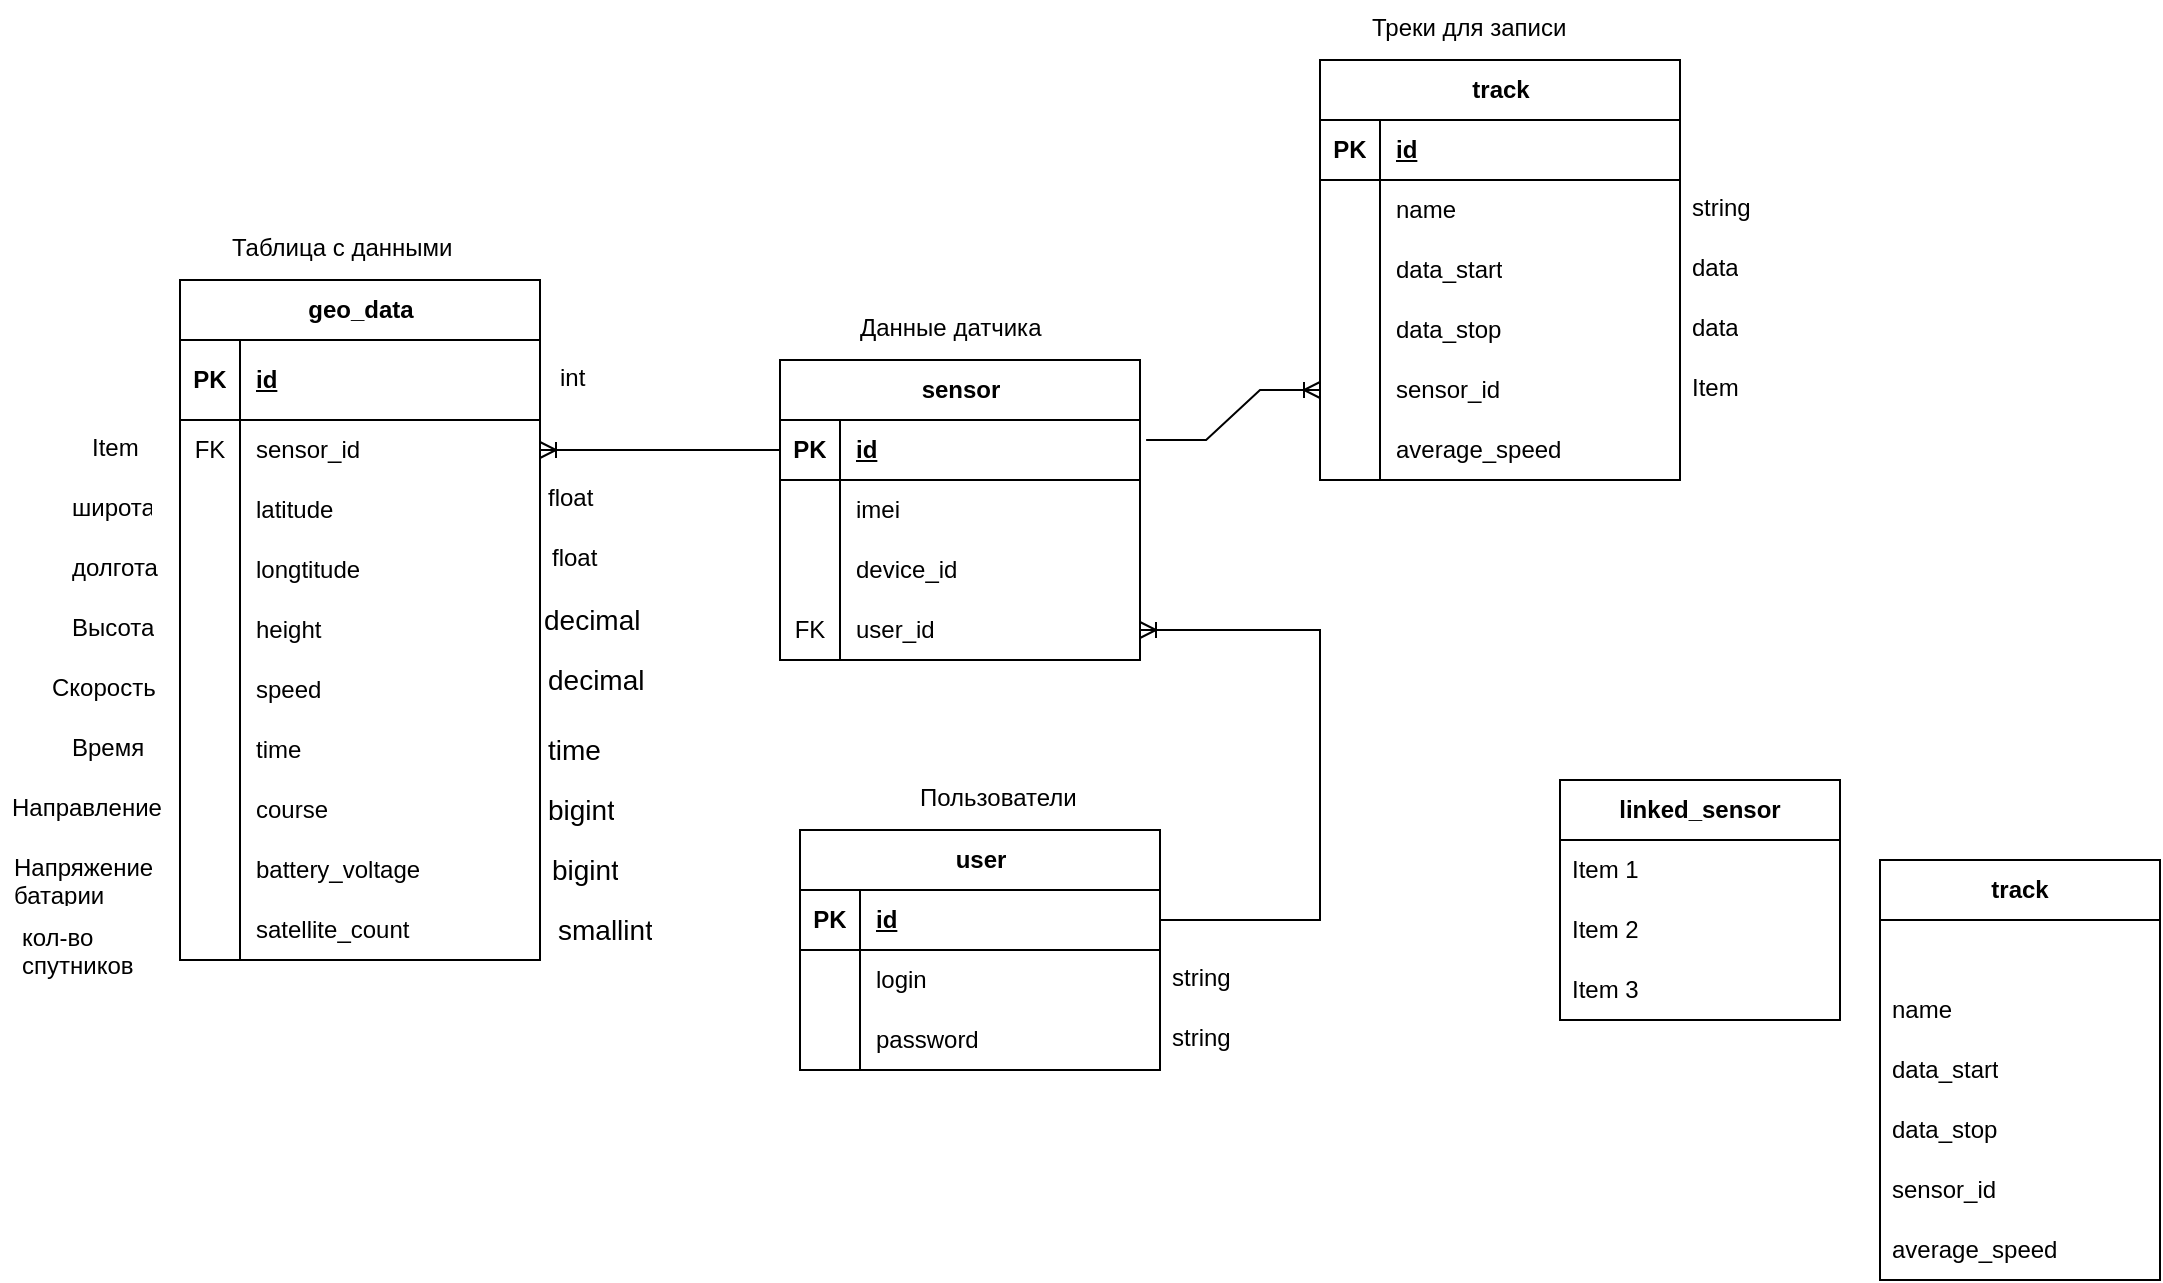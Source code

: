<mxfile version="24.0.1" type="github">
  <diagram name="Страница — 1" id="2pcCY55YyjT03eEwzoGN">
    <mxGraphModel dx="2022" dy="630" grid="1" gridSize="10" guides="1" tooltips="1" connect="1" arrows="1" fold="1" page="1" pageScale="1" pageWidth="827" pageHeight="1169" math="0" shadow="0">
      <root>
        <mxCell id="0" />
        <mxCell id="1" parent="0" />
        <mxCell id="l0AOOYSmgYm9h0EyKuLM-5" value="geo_data" style="shape=table;startSize=30;container=1;collapsible=1;childLayout=tableLayout;fixedRows=1;rowLines=0;fontStyle=1;align=center;resizeLast=1;html=1;" parent="1" vertex="1">
          <mxGeometry x="50" y="190" width="180" height="340" as="geometry" />
        </mxCell>
        <mxCell id="l0AOOYSmgYm9h0EyKuLM-6" value="" style="shape=tableRow;horizontal=0;startSize=0;swimlaneHead=0;swimlaneBody=0;fillColor=none;collapsible=0;dropTarget=0;points=[[0,0.5],[1,0.5]];portConstraint=eastwest;top=0;left=0;right=0;bottom=1;" parent="l0AOOYSmgYm9h0EyKuLM-5" vertex="1">
          <mxGeometry y="30" width="180" height="40" as="geometry" />
        </mxCell>
        <mxCell id="l0AOOYSmgYm9h0EyKuLM-7" value="PK" style="shape=partialRectangle;connectable=0;fillColor=none;top=0;left=0;bottom=0;right=0;fontStyle=1;overflow=hidden;whiteSpace=wrap;html=1;" parent="l0AOOYSmgYm9h0EyKuLM-6" vertex="1">
          <mxGeometry width="30" height="40" as="geometry">
            <mxRectangle width="30" height="40" as="alternateBounds" />
          </mxGeometry>
        </mxCell>
        <mxCell id="l0AOOYSmgYm9h0EyKuLM-8" value="id" style="shape=partialRectangle;connectable=0;fillColor=none;top=0;left=0;bottom=0;right=0;align=left;spacingLeft=6;fontStyle=5;overflow=hidden;whiteSpace=wrap;html=1;" parent="l0AOOYSmgYm9h0EyKuLM-6" vertex="1">
          <mxGeometry x="30" width="150" height="40" as="geometry">
            <mxRectangle width="150" height="40" as="alternateBounds" />
          </mxGeometry>
        </mxCell>
        <mxCell id="l0AOOYSmgYm9h0EyKuLM-9" value="" style="shape=tableRow;horizontal=0;startSize=0;swimlaneHead=0;swimlaneBody=0;fillColor=none;collapsible=0;dropTarget=0;points=[[0,0.5],[1,0.5]];portConstraint=eastwest;top=0;left=0;right=0;bottom=0;" parent="l0AOOYSmgYm9h0EyKuLM-5" vertex="1">
          <mxGeometry y="70" width="180" height="30" as="geometry" />
        </mxCell>
        <mxCell id="l0AOOYSmgYm9h0EyKuLM-10" value="FK" style="shape=partialRectangle;connectable=0;fillColor=none;top=0;left=0;bottom=0;right=0;editable=1;overflow=hidden;whiteSpace=wrap;html=1;" parent="l0AOOYSmgYm9h0EyKuLM-9" vertex="1">
          <mxGeometry width="30" height="30" as="geometry">
            <mxRectangle width="30" height="30" as="alternateBounds" />
          </mxGeometry>
        </mxCell>
        <mxCell id="l0AOOYSmgYm9h0EyKuLM-11" value="sensor_id" style="shape=partialRectangle;connectable=0;fillColor=none;top=0;left=0;bottom=0;right=0;align=left;spacingLeft=6;overflow=hidden;whiteSpace=wrap;html=1;" parent="l0AOOYSmgYm9h0EyKuLM-9" vertex="1">
          <mxGeometry x="30" width="150" height="30" as="geometry">
            <mxRectangle width="150" height="30" as="alternateBounds" />
          </mxGeometry>
        </mxCell>
        <mxCell id="l0AOOYSmgYm9h0EyKuLM-12" value="" style="shape=tableRow;horizontal=0;startSize=0;swimlaneHead=0;swimlaneBody=0;fillColor=none;collapsible=0;dropTarget=0;points=[[0,0.5],[1,0.5]];portConstraint=eastwest;top=0;left=0;right=0;bottom=0;" parent="l0AOOYSmgYm9h0EyKuLM-5" vertex="1">
          <mxGeometry y="100" width="180" height="30" as="geometry" />
        </mxCell>
        <mxCell id="l0AOOYSmgYm9h0EyKuLM-13" value="" style="shape=partialRectangle;connectable=0;fillColor=none;top=0;left=0;bottom=0;right=0;editable=1;overflow=hidden;whiteSpace=wrap;html=1;" parent="l0AOOYSmgYm9h0EyKuLM-12" vertex="1">
          <mxGeometry width="30" height="30" as="geometry">
            <mxRectangle width="30" height="30" as="alternateBounds" />
          </mxGeometry>
        </mxCell>
        <mxCell id="l0AOOYSmgYm9h0EyKuLM-14" value="latitude" style="shape=partialRectangle;connectable=0;fillColor=none;top=0;left=0;bottom=0;right=0;align=left;spacingLeft=6;overflow=hidden;whiteSpace=wrap;html=1;" parent="l0AOOYSmgYm9h0EyKuLM-12" vertex="1">
          <mxGeometry x="30" width="150" height="30" as="geometry">
            <mxRectangle width="150" height="30" as="alternateBounds" />
          </mxGeometry>
        </mxCell>
        <mxCell id="l0AOOYSmgYm9h0EyKuLM-15" value="" style="shape=tableRow;horizontal=0;startSize=0;swimlaneHead=0;swimlaneBody=0;fillColor=none;collapsible=0;dropTarget=0;points=[[0,0.5],[1,0.5]];portConstraint=eastwest;top=0;left=0;right=0;bottom=0;" parent="l0AOOYSmgYm9h0EyKuLM-5" vertex="1">
          <mxGeometry y="130" width="180" height="30" as="geometry" />
        </mxCell>
        <mxCell id="l0AOOYSmgYm9h0EyKuLM-16" value="" style="shape=partialRectangle;connectable=0;fillColor=none;top=0;left=0;bottom=0;right=0;editable=1;overflow=hidden;whiteSpace=wrap;html=1;" parent="l0AOOYSmgYm9h0EyKuLM-15" vertex="1">
          <mxGeometry width="30" height="30" as="geometry">
            <mxRectangle width="30" height="30" as="alternateBounds" />
          </mxGeometry>
        </mxCell>
        <mxCell id="l0AOOYSmgYm9h0EyKuLM-17" value="longtitude" style="shape=partialRectangle;connectable=0;fillColor=none;top=0;left=0;bottom=0;right=0;align=left;spacingLeft=6;overflow=hidden;whiteSpace=wrap;html=1;" parent="l0AOOYSmgYm9h0EyKuLM-15" vertex="1">
          <mxGeometry x="30" width="150" height="30" as="geometry">
            <mxRectangle width="150" height="30" as="alternateBounds" />
          </mxGeometry>
        </mxCell>
        <mxCell id="l0AOOYSmgYm9h0EyKuLM-59" value="" style="shape=tableRow;horizontal=0;startSize=0;swimlaneHead=0;swimlaneBody=0;fillColor=none;collapsible=0;dropTarget=0;points=[[0,0.5],[1,0.5]];portConstraint=eastwest;top=0;left=0;right=0;bottom=0;" parent="l0AOOYSmgYm9h0EyKuLM-5" vertex="1">
          <mxGeometry y="160" width="180" height="30" as="geometry" />
        </mxCell>
        <mxCell id="l0AOOYSmgYm9h0EyKuLM-60" value="" style="shape=partialRectangle;connectable=0;fillColor=none;top=0;left=0;bottom=0;right=0;editable=1;overflow=hidden;whiteSpace=wrap;html=1;" parent="l0AOOYSmgYm9h0EyKuLM-59" vertex="1">
          <mxGeometry width="30" height="30" as="geometry">
            <mxRectangle width="30" height="30" as="alternateBounds" />
          </mxGeometry>
        </mxCell>
        <mxCell id="l0AOOYSmgYm9h0EyKuLM-61" value="height" style="shape=partialRectangle;connectable=0;fillColor=none;top=0;left=0;bottom=0;right=0;align=left;spacingLeft=6;overflow=hidden;whiteSpace=wrap;html=1;" parent="l0AOOYSmgYm9h0EyKuLM-59" vertex="1">
          <mxGeometry x="30" width="150" height="30" as="geometry">
            <mxRectangle width="150" height="30" as="alternateBounds" />
          </mxGeometry>
        </mxCell>
        <mxCell id="l0AOOYSmgYm9h0EyKuLM-62" value="" style="shape=tableRow;horizontal=0;startSize=0;swimlaneHead=0;swimlaneBody=0;fillColor=none;collapsible=0;dropTarget=0;points=[[0,0.5],[1,0.5]];portConstraint=eastwest;top=0;left=0;right=0;bottom=0;" parent="l0AOOYSmgYm9h0EyKuLM-5" vertex="1">
          <mxGeometry y="190" width="180" height="30" as="geometry" />
        </mxCell>
        <mxCell id="l0AOOYSmgYm9h0EyKuLM-63" value="" style="shape=partialRectangle;connectable=0;fillColor=none;top=0;left=0;bottom=0;right=0;editable=1;overflow=hidden;whiteSpace=wrap;html=1;" parent="l0AOOYSmgYm9h0EyKuLM-62" vertex="1">
          <mxGeometry width="30" height="30" as="geometry">
            <mxRectangle width="30" height="30" as="alternateBounds" />
          </mxGeometry>
        </mxCell>
        <mxCell id="l0AOOYSmgYm9h0EyKuLM-64" value="speed" style="shape=partialRectangle;connectable=0;fillColor=none;top=0;left=0;bottom=0;right=0;align=left;spacingLeft=6;overflow=hidden;whiteSpace=wrap;html=1;" parent="l0AOOYSmgYm9h0EyKuLM-62" vertex="1">
          <mxGeometry x="30" width="150" height="30" as="geometry">
            <mxRectangle width="150" height="30" as="alternateBounds" />
          </mxGeometry>
        </mxCell>
        <mxCell id="l0AOOYSmgYm9h0EyKuLM-65" value="" style="shape=tableRow;horizontal=0;startSize=0;swimlaneHead=0;swimlaneBody=0;fillColor=none;collapsible=0;dropTarget=0;points=[[0,0.5],[1,0.5]];portConstraint=eastwest;top=0;left=0;right=0;bottom=0;" parent="l0AOOYSmgYm9h0EyKuLM-5" vertex="1">
          <mxGeometry y="220" width="180" height="30" as="geometry" />
        </mxCell>
        <mxCell id="l0AOOYSmgYm9h0EyKuLM-66" value="" style="shape=partialRectangle;connectable=0;fillColor=none;top=0;left=0;bottom=0;right=0;editable=1;overflow=hidden;whiteSpace=wrap;html=1;" parent="l0AOOYSmgYm9h0EyKuLM-65" vertex="1">
          <mxGeometry width="30" height="30" as="geometry">
            <mxRectangle width="30" height="30" as="alternateBounds" />
          </mxGeometry>
        </mxCell>
        <mxCell id="l0AOOYSmgYm9h0EyKuLM-67" value="time" style="shape=partialRectangle;connectable=0;fillColor=none;top=0;left=0;bottom=0;right=0;align=left;spacingLeft=6;overflow=hidden;whiteSpace=wrap;html=1;" parent="l0AOOYSmgYm9h0EyKuLM-65" vertex="1">
          <mxGeometry x="30" width="150" height="30" as="geometry">
            <mxRectangle width="150" height="30" as="alternateBounds" />
          </mxGeometry>
        </mxCell>
        <mxCell id="l0AOOYSmgYm9h0EyKuLM-68" value="" style="shape=tableRow;horizontal=0;startSize=0;swimlaneHead=0;swimlaneBody=0;fillColor=none;collapsible=0;dropTarget=0;points=[[0,0.5],[1,0.5]];portConstraint=eastwest;top=0;left=0;right=0;bottom=0;" parent="l0AOOYSmgYm9h0EyKuLM-5" vertex="1">
          <mxGeometry y="250" width="180" height="30" as="geometry" />
        </mxCell>
        <mxCell id="l0AOOYSmgYm9h0EyKuLM-69" value="" style="shape=partialRectangle;connectable=0;fillColor=none;top=0;left=0;bottom=0;right=0;editable=1;overflow=hidden;whiteSpace=wrap;html=1;" parent="l0AOOYSmgYm9h0EyKuLM-68" vertex="1">
          <mxGeometry width="30" height="30" as="geometry">
            <mxRectangle width="30" height="30" as="alternateBounds" />
          </mxGeometry>
        </mxCell>
        <mxCell id="l0AOOYSmgYm9h0EyKuLM-70" value="course" style="shape=partialRectangle;connectable=0;fillColor=none;top=0;left=0;bottom=0;right=0;align=left;spacingLeft=6;overflow=hidden;whiteSpace=wrap;html=1;" parent="l0AOOYSmgYm9h0EyKuLM-68" vertex="1">
          <mxGeometry x="30" width="150" height="30" as="geometry">
            <mxRectangle width="150" height="30" as="alternateBounds" />
          </mxGeometry>
        </mxCell>
        <mxCell id="nDkIbNdyNNNHH284jIYw-18" style="shape=tableRow;horizontal=0;startSize=0;swimlaneHead=0;swimlaneBody=0;fillColor=none;collapsible=0;dropTarget=0;points=[[0,0.5],[1,0.5]];portConstraint=eastwest;top=0;left=0;right=0;bottom=0;" vertex="1" parent="l0AOOYSmgYm9h0EyKuLM-5">
          <mxGeometry y="280" width="180" height="30" as="geometry" />
        </mxCell>
        <mxCell id="nDkIbNdyNNNHH284jIYw-19" style="shape=partialRectangle;connectable=0;fillColor=none;top=0;left=0;bottom=0;right=0;editable=1;overflow=hidden;whiteSpace=wrap;html=1;" vertex="1" parent="nDkIbNdyNNNHH284jIYw-18">
          <mxGeometry width="30" height="30" as="geometry">
            <mxRectangle width="30" height="30" as="alternateBounds" />
          </mxGeometry>
        </mxCell>
        <mxCell id="nDkIbNdyNNNHH284jIYw-20" value="&lt;span style=&quot;text-align: center; text-wrap: nowrap;&quot;&gt;battery_voltage&lt;/span&gt;" style="shape=partialRectangle;connectable=0;fillColor=none;top=0;left=0;bottom=0;right=0;align=left;spacingLeft=6;overflow=hidden;whiteSpace=wrap;html=1;" vertex="1" parent="nDkIbNdyNNNHH284jIYw-18">
          <mxGeometry x="30" width="150" height="30" as="geometry">
            <mxRectangle width="150" height="30" as="alternateBounds" />
          </mxGeometry>
        </mxCell>
        <mxCell id="nDkIbNdyNNNHH284jIYw-21" style="shape=tableRow;horizontal=0;startSize=0;swimlaneHead=0;swimlaneBody=0;fillColor=none;collapsible=0;dropTarget=0;points=[[0,0.5],[1,0.5]];portConstraint=eastwest;top=0;left=0;right=0;bottom=0;" vertex="1" parent="l0AOOYSmgYm9h0EyKuLM-5">
          <mxGeometry y="310" width="180" height="30" as="geometry" />
        </mxCell>
        <mxCell id="nDkIbNdyNNNHH284jIYw-22" style="shape=partialRectangle;connectable=0;fillColor=none;top=0;left=0;bottom=0;right=0;editable=1;overflow=hidden;whiteSpace=wrap;html=1;" vertex="1" parent="nDkIbNdyNNNHH284jIYw-21">
          <mxGeometry width="30" height="30" as="geometry">
            <mxRectangle width="30" height="30" as="alternateBounds" />
          </mxGeometry>
        </mxCell>
        <mxCell id="nDkIbNdyNNNHH284jIYw-23" value="satellite_count" style="shape=partialRectangle;connectable=0;fillColor=none;top=0;left=0;bottom=0;right=0;align=left;spacingLeft=6;overflow=hidden;whiteSpace=wrap;html=1;" vertex="1" parent="nDkIbNdyNNNHH284jIYw-21">
          <mxGeometry x="30" width="150" height="30" as="geometry">
            <mxRectangle width="150" height="30" as="alternateBounds" />
          </mxGeometry>
        </mxCell>
        <mxCell id="l0AOOYSmgYm9h0EyKuLM-18" value="sensor" style="shape=table;startSize=30;container=1;collapsible=1;childLayout=tableLayout;fixedRows=1;rowLines=0;fontStyle=1;align=center;resizeLast=1;html=1;" parent="1" vertex="1">
          <mxGeometry x="350" y="230" width="180" height="150" as="geometry" />
        </mxCell>
        <mxCell id="l0AOOYSmgYm9h0EyKuLM-19" value="" style="shape=tableRow;horizontal=0;startSize=0;swimlaneHead=0;swimlaneBody=0;fillColor=none;collapsible=0;dropTarget=0;points=[[0,0.5],[1,0.5]];portConstraint=eastwest;top=0;left=0;right=0;bottom=1;" parent="l0AOOYSmgYm9h0EyKuLM-18" vertex="1">
          <mxGeometry y="30" width="180" height="30" as="geometry" />
        </mxCell>
        <mxCell id="l0AOOYSmgYm9h0EyKuLM-20" value="PK" style="shape=partialRectangle;connectable=0;fillColor=none;top=0;left=0;bottom=0;right=0;fontStyle=1;overflow=hidden;whiteSpace=wrap;html=1;" parent="l0AOOYSmgYm9h0EyKuLM-19" vertex="1">
          <mxGeometry width="30" height="30" as="geometry">
            <mxRectangle width="30" height="30" as="alternateBounds" />
          </mxGeometry>
        </mxCell>
        <mxCell id="l0AOOYSmgYm9h0EyKuLM-21" value="id" style="shape=partialRectangle;connectable=0;fillColor=none;top=0;left=0;bottom=0;right=0;align=left;spacingLeft=6;fontStyle=5;overflow=hidden;whiteSpace=wrap;html=1;" parent="l0AOOYSmgYm9h0EyKuLM-19" vertex="1">
          <mxGeometry x="30" width="150" height="30" as="geometry">
            <mxRectangle width="150" height="30" as="alternateBounds" />
          </mxGeometry>
        </mxCell>
        <mxCell id="l0AOOYSmgYm9h0EyKuLM-22" value="" style="shape=tableRow;horizontal=0;startSize=0;swimlaneHead=0;swimlaneBody=0;fillColor=none;collapsible=0;dropTarget=0;points=[[0,0.5],[1,0.5]];portConstraint=eastwest;top=0;left=0;right=0;bottom=0;" parent="l0AOOYSmgYm9h0EyKuLM-18" vertex="1">
          <mxGeometry y="60" width="180" height="30" as="geometry" />
        </mxCell>
        <mxCell id="l0AOOYSmgYm9h0EyKuLM-23" value="" style="shape=partialRectangle;connectable=0;fillColor=none;top=0;left=0;bottom=0;right=0;editable=1;overflow=hidden;whiteSpace=wrap;html=1;" parent="l0AOOYSmgYm9h0EyKuLM-22" vertex="1">
          <mxGeometry width="30" height="30" as="geometry">
            <mxRectangle width="30" height="30" as="alternateBounds" />
          </mxGeometry>
        </mxCell>
        <mxCell id="l0AOOYSmgYm9h0EyKuLM-24" value="imei" style="shape=partialRectangle;connectable=0;fillColor=none;top=0;left=0;bottom=0;right=0;align=left;spacingLeft=6;overflow=hidden;whiteSpace=wrap;html=1;" parent="l0AOOYSmgYm9h0EyKuLM-22" vertex="1">
          <mxGeometry x="30" width="150" height="30" as="geometry">
            <mxRectangle width="150" height="30" as="alternateBounds" />
          </mxGeometry>
        </mxCell>
        <mxCell id="l0AOOYSmgYm9h0EyKuLM-25" value="" style="shape=tableRow;horizontal=0;startSize=0;swimlaneHead=0;swimlaneBody=0;fillColor=none;collapsible=0;dropTarget=0;points=[[0,0.5],[1,0.5]];portConstraint=eastwest;top=0;left=0;right=0;bottom=0;" parent="l0AOOYSmgYm9h0EyKuLM-18" vertex="1">
          <mxGeometry y="90" width="180" height="30" as="geometry" />
        </mxCell>
        <mxCell id="l0AOOYSmgYm9h0EyKuLM-26" value="" style="shape=partialRectangle;connectable=0;fillColor=none;top=0;left=0;bottom=0;right=0;editable=1;overflow=hidden;whiteSpace=wrap;html=1;" parent="l0AOOYSmgYm9h0EyKuLM-25" vertex="1">
          <mxGeometry width="30" height="30" as="geometry">
            <mxRectangle width="30" height="30" as="alternateBounds" />
          </mxGeometry>
        </mxCell>
        <mxCell id="l0AOOYSmgYm9h0EyKuLM-27" value="device_id" style="shape=partialRectangle;connectable=0;fillColor=none;top=0;left=0;bottom=0;right=0;align=left;spacingLeft=6;overflow=hidden;whiteSpace=wrap;html=1;" parent="l0AOOYSmgYm9h0EyKuLM-25" vertex="1">
          <mxGeometry x="30" width="150" height="30" as="geometry">
            <mxRectangle width="150" height="30" as="alternateBounds" />
          </mxGeometry>
        </mxCell>
        <mxCell id="l0AOOYSmgYm9h0EyKuLM-54" value="" style="shape=tableRow;horizontal=0;startSize=0;swimlaneHead=0;swimlaneBody=0;fillColor=none;collapsible=0;dropTarget=0;points=[[0,0.5],[1,0.5]];portConstraint=eastwest;top=0;left=0;right=0;bottom=0;" parent="l0AOOYSmgYm9h0EyKuLM-18" vertex="1">
          <mxGeometry y="120" width="180" height="30" as="geometry" />
        </mxCell>
        <mxCell id="l0AOOYSmgYm9h0EyKuLM-55" value="FK" style="shape=partialRectangle;connectable=0;fillColor=none;top=0;left=0;bottom=0;right=0;editable=1;overflow=hidden;whiteSpace=wrap;html=1;" parent="l0AOOYSmgYm9h0EyKuLM-54" vertex="1">
          <mxGeometry width="30" height="30" as="geometry">
            <mxRectangle width="30" height="30" as="alternateBounds" />
          </mxGeometry>
        </mxCell>
        <mxCell id="l0AOOYSmgYm9h0EyKuLM-56" value="user_id" style="shape=partialRectangle;connectable=0;fillColor=none;top=0;left=0;bottom=0;right=0;align=left;spacingLeft=6;overflow=hidden;whiteSpace=wrap;html=1;" parent="l0AOOYSmgYm9h0EyKuLM-54" vertex="1">
          <mxGeometry x="30" width="150" height="30" as="geometry">
            <mxRectangle width="150" height="30" as="alternateBounds" />
          </mxGeometry>
        </mxCell>
        <mxCell id="l0AOOYSmgYm9h0EyKuLM-31" value="user" style="shape=table;startSize=30;container=1;collapsible=1;childLayout=tableLayout;fixedRows=1;rowLines=0;fontStyle=1;align=center;resizeLast=1;html=1;" parent="1" vertex="1">
          <mxGeometry x="360" y="465" width="180" height="120" as="geometry" />
        </mxCell>
        <mxCell id="l0AOOYSmgYm9h0EyKuLM-32" value="" style="shape=tableRow;horizontal=0;startSize=0;swimlaneHead=0;swimlaneBody=0;fillColor=none;collapsible=0;dropTarget=0;points=[[0,0.5],[1,0.5]];portConstraint=eastwest;top=0;left=0;right=0;bottom=1;" parent="l0AOOYSmgYm9h0EyKuLM-31" vertex="1">
          <mxGeometry y="30" width="180" height="30" as="geometry" />
        </mxCell>
        <mxCell id="l0AOOYSmgYm9h0EyKuLM-33" value="PK" style="shape=partialRectangle;connectable=0;fillColor=none;top=0;left=0;bottom=0;right=0;fontStyle=1;overflow=hidden;whiteSpace=wrap;html=1;" parent="l0AOOYSmgYm9h0EyKuLM-32" vertex="1">
          <mxGeometry width="30" height="30" as="geometry">
            <mxRectangle width="30" height="30" as="alternateBounds" />
          </mxGeometry>
        </mxCell>
        <mxCell id="l0AOOYSmgYm9h0EyKuLM-34" value="id" style="shape=partialRectangle;connectable=0;fillColor=none;top=0;left=0;bottom=0;right=0;align=left;spacingLeft=6;fontStyle=5;overflow=hidden;whiteSpace=wrap;html=1;" parent="l0AOOYSmgYm9h0EyKuLM-32" vertex="1">
          <mxGeometry x="30" width="150" height="30" as="geometry">
            <mxRectangle width="150" height="30" as="alternateBounds" />
          </mxGeometry>
        </mxCell>
        <mxCell id="l0AOOYSmgYm9h0EyKuLM-35" value="" style="shape=tableRow;horizontal=0;startSize=0;swimlaneHead=0;swimlaneBody=0;fillColor=none;collapsible=0;dropTarget=0;points=[[0,0.5],[1,0.5]];portConstraint=eastwest;top=0;left=0;right=0;bottom=0;" parent="l0AOOYSmgYm9h0EyKuLM-31" vertex="1">
          <mxGeometry y="60" width="180" height="30" as="geometry" />
        </mxCell>
        <mxCell id="l0AOOYSmgYm9h0EyKuLM-36" value="" style="shape=partialRectangle;connectable=0;fillColor=none;top=0;left=0;bottom=0;right=0;editable=1;overflow=hidden;whiteSpace=wrap;html=1;" parent="l0AOOYSmgYm9h0EyKuLM-35" vertex="1">
          <mxGeometry width="30" height="30" as="geometry">
            <mxRectangle width="30" height="30" as="alternateBounds" />
          </mxGeometry>
        </mxCell>
        <mxCell id="l0AOOYSmgYm9h0EyKuLM-37" value="login" style="shape=partialRectangle;connectable=0;fillColor=none;top=0;left=0;bottom=0;right=0;align=left;spacingLeft=6;overflow=hidden;whiteSpace=wrap;html=1;" parent="l0AOOYSmgYm9h0EyKuLM-35" vertex="1">
          <mxGeometry x="30" width="150" height="30" as="geometry">
            <mxRectangle width="150" height="30" as="alternateBounds" />
          </mxGeometry>
        </mxCell>
        <mxCell id="l0AOOYSmgYm9h0EyKuLM-38" value="" style="shape=tableRow;horizontal=0;startSize=0;swimlaneHead=0;swimlaneBody=0;fillColor=none;collapsible=0;dropTarget=0;points=[[0,0.5],[1,0.5]];portConstraint=eastwest;top=0;left=0;right=0;bottom=0;" parent="l0AOOYSmgYm9h0EyKuLM-31" vertex="1">
          <mxGeometry y="90" width="180" height="30" as="geometry" />
        </mxCell>
        <mxCell id="l0AOOYSmgYm9h0EyKuLM-39" value="" style="shape=partialRectangle;connectable=0;fillColor=none;top=0;left=0;bottom=0;right=0;editable=1;overflow=hidden;whiteSpace=wrap;html=1;" parent="l0AOOYSmgYm9h0EyKuLM-38" vertex="1">
          <mxGeometry width="30" height="30" as="geometry">
            <mxRectangle width="30" height="30" as="alternateBounds" />
          </mxGeometry>
        </mxCell>
        <mxCell id="l0AOOYSmgYm9h0EyKuLM-40" value="password" style="shape=partialRectangle;connectable=0;fillColor=none;top=0;left=0;bottom=0;right=0;align=left;spacingLeft=6;overflow=hidden;whiteSpace=wrap;html=1;" parent="l0AOOYSmgYm9h0EyKuLM-38" vertex="1">
          <mxGeometry x="30" width="150" height="30" as="geometry">
            <mxRectangle width="150" height="30" as="alternateBounds" />
          </mxGeometry>
        </mxCell>
        <mxCell id="l0AOOYSmgYm9h0EyKuLM-57" value="" style="fontSize=12;html=1;endArrow=ERoneToMany;rounded=0;entryX=1;entryY=0.5;entryDx=0;entryDy=0;exitX=1;exitY=0.5;exitDx=0;exitDy=0;edgeStyle=elbowEdgeStyle;" parent="1" source="l0AOOYSmgYm9h0EyKuLM-32" target="l0AOOYSmgYm9h0EyKuLM-54" edge="1">
          <mxGeometry width="100" height="100" relative="1" as="geometry">
            <mxPoint x="360" y="450" as="sourcePoint" />
            <mxPoint x="460" y="350" as="targetPoint" />
            <Array as="points">
              <mxPoint x="620" y="400" />
            </Array>
          </mxGeometry>
        </mxCell>
        <mxCell id="l0AOOYSmgYm9h0EyKuLM-58" value="" style="edgeStyle=entityRelationEdgeStyle;fontSize=12;html=1;endArrow=ERoneToMany;rounded=0;entryX=1;entryY=0.5;entryDx=0;entryDy=0;exitX=0;exitY=0.5;exitDx=0;exitDy=0;" parent="1" source="l0AOOYSmgYm9h0EyKuLM-19" target="l0AOOYSmgYm9h0EyKuLM-9" edge="1">
          <mxGeometry width="100" height="100" relative="1" as="geometry">
            <mxPoint x="360" y="450" as="sourcePoint" />
            <mxPoint x="460" y="350" as="targetPoint" />
          </mxGeometry>
        </mxCell>
        <mxCell id="nDkIbNdyNNNHH284jIYw-2" value="&lt;b&gt;linked_sensor&lt;/b&gt;" style="swimlane;fontStyle=0;childLayout=stackLayout;horizontal=1;startSize=30;horizontalStack=0;resizeParent=1;resizeParentMax=0;resizeLast=0;collapsible=1;marginBottom=0;whiteSpace=wrap;html=1;" vertex="1" parent="1">
          <mxGeometry x="740" y="440" width="140" height="120" as="geometry" />
        </mxCell>
        <mxCell id="nDkIbNdyNNNHH284jIYw-3" value="Item 1" style="text;strokeColor=none;fillColor=none;align=left;verticalAlign=middle;spacingLeft=4;spacingRight=4;overflow=hidden;points=[[0,0.5],[1,0.5]];portConstraint=eastwest;rotatable=0;whiteSpace=wrap;html=1;" vertex="1" parent="nDkIbNdyNNNHH284jIYw-2">
          <mxGeometry y="30" width="140" height="30" as="geometry" />
        </mxCell>
        <mxCell id="nDkIbNdyNNNHH284jIYw-4" value="Item 2" style="text;strokeColor=none;fillColor=none;align=left;verticalAlign=middle;spacingLeft=4;spacingRight=4;overflow=hidden;points=[[0,0.5],[1,0.5]];portConstraint=eastwest;rotatable=0;whiteSpace=wrap;html=1;" vertex="1" parent="nDkIbNdyNNNHH284jIYw-2">
          <mxGeometry y="60" width="140" height="30" as="geometry" />
        </mxCell>
        <mxCell id="nDkIbNdyNNNHH284jIYw-5" value="Item 3" style="text;strokeColor=none;fillColor=none;align=left;verticalAlign=middle;spacingLeft=4;spacingRight=4;overflow=hidden;points=[[0,0.5],[1,0.5]];portConstraint=eastwest;rotatable=0;whiteSpace=wrap;html=1;" vertex="1" parent="nDkIbNdyNNNHH284jIYw-2">
          <mxGeometry y="90" width="140" height="30" as="geometry" />
        </mxCell>
        <mxCell id="nDkIbNdyNNNHH284jIYw-12" value="&lt;b&gt;track&lt;/b&gt;" style="swimlane;fontStyle=0;childLayout=stackLayout;horizontal=1;startSize=30;horizontalStack=0;resizeParent=1;resizeParentMax=0;resizeLast=0;collapsible=1;marginBottom=0;whiteSpace=wrap;html=1;" vertex="1" parent="1">
          <mxGeometry x="900" y="480" width="140" height="210" as="geometry" />
        </mxCell>
        <mxCell id="nDkIbNdyNNNHH284jIYw-34" style="text;strokeColor=none;fillColor=none;align=left;verticalAlign=middle;spacingLeft=4;spacingRight=4;overflow=hidden;points=[[0,0.5],[1,0.5]];portConstraint=eastwest;rotatable=0;whiteSpace=wrap;html=1;" vertex="1" parent="nDkIbNdyNNNHH284jIYw-12">
          <mxGeometry y="30" width="140" height="30" as="geometry" />
        </mxCell>
        <mxCell id="nDkIbNdyNNNHH284jIYw-25" value="name" style="text;strokeColor=none;fillColor=none;align=left;verticalAlign=middle;spacingLeft=4;spacingRight=4;overflow=hidden;points=[[0,0.5],[1,0.5]];portConstraint=eastwest;rotatable=0;whiteSpace=wrap;html=1;" vertex="1" parent="nDkIbNdyNNNHH284jIYw-12">
          <mxGeometry y="60" width="140" height="30" as="geometry" />
        </mxCell>
        <mxCell id="nDkIbNdyNNNHH284jIYw-13" value="data_start" style="text;strokeColor=none;fillColor=none;align=left;verticalAlign=middle;spacingLeft=4;spacingRight=4;overflow=hidden;points=[[0,0.5],[1,0.5]];portConstraint=eastwest;rotatable=0;whiteSpace=wrap;html=1;" vertex="1" parent="nDkIbNdyNNNHH284jIYw-12">
          <mxGeometry y="90" width="140" height="30" as="geometry" />
        </mxCell>
        <mxCell id="nDkIbNdyNNNHH284jIYw-14" value="data_stop" style="text;strokeColor=none;fillColor=none;align=left;verticalAlign=middle;spacingLeft=4;spacingRight=4;overflow=hidden;points=[[0,0.5],[1,0.5]];portConstraint=eastwest;rotatable=0;whiteSpace=wrap;html=1;" vertex="1" parent="nDkIbNdyNNNHH284jIYw-12">
          <mxGeometry y="120" width="140" height="30" as="geometry" />
        </mxCell>
        <mxCell id="nDkIbNdyNNNHH284jIYw-17" value="sensor_id" style="text;strokeColor=none;fillColor=none;align=left;verticalAlign=middle;spacingLeft=4;spacingRight=4;overflow=hidden;points=[[0,0.5],[1,0.5]];portConstraint=eastwest;rotatable=0;whiteSpace=wrap;html=1;" vertex="1" parent="nDkIbNdyNNNHH284jIYw-12">
          <mxGeometry y="150" width="140" height="30" as="geometry" />
        </mxCell>
        <mxCell id="nDkIbNdyNNNHH284jIYw-26" value="average_speed" style="text;strokeColor=none;fillColor=none;align=left;verticalAlign=middle;spacingLeft=4;spacingRight=4;overflow=hidden;points=[[0,0.5],[1,0.5]];portConstraint=eastwest;rotatable=0;whiteSpace=wrap;html=1;" vertex="1" parent="nDkIbNdyNNNHH284jIYw-12">
          <mxGeometry y="180" width="140" height="30" as="geometry" />
        </mxCell>
        <mxCell id="nDkIbNdyNNNHH284jIYw-28" value="" style="edgeStyle=entityRelationEdgeStyle;fontSize=12;html=1;endArrow=ERoneToMany;rounded=0;entryX=0;entryY=0.5;entryDx=0;entryDy=0;exitX=1.017;exitY=0.333;exitDx=0;exitDy=0;exitPerimeter=0;" edge="1" parent="1" source="l0AOOYSmgYm9h0EyKuLM-19" target="nDkIbNdyNNNHH284jIYw-48">
          <mxGeometry width="100" height="100" relative="1" as="geometry">
            <mxPoint x="490" y="270" as="sourcePoint" />
            <mxPoint x="535" y="230" as="targetPoint" />
            <Array as="points">
              <mxPoint x="690" y="195.82" />
              <mxPoint x="610" y="160" />
              <mxPoint x="580" y="215" />
              <mxPoint x="560" y="195" />
              <mxPoint x="510" y="205" />
              <mxPoint x="610" y="200" />
              <mxPoint x="690" y="157.82" />
              <mxPoint x="600" y="210" />
              <mxPoint x="590" y="200" />
              <mxPoint x="570" y="180" />
              <mxPoint x="580" y="210" />
              <mxPoint x="690" y="160.82" />
              <mxPoint x="700" y="200.82" />
              <mxPoint x="730" y="180.82" />
              <mxPoint x="660" y="190.82" />
              <mxPoint x="650" y="100.82" />
              <mxPoint x="670" y="160.82" />
              <mxPoint x="650" y="135.82" />
            </Array>
          </mxGeometry>
        </mxCell>
        <mxCell id="nDkIbNdyNNNHH284jIYw-29" value="Таблица с данными" style="text;strokeColor=none;fillColor=none;spacingLeft=4;spacingRight=4;overflow=hidden;rotatable=0;points=[[0,0.5],[1,0.5]];portConstraint=eastwest;fontSize=12;whiteSpace=wrap;html=1;" vertex="1" parent="1">
          <mxGeometry x="70" y="160" width="140" height="30" as="geometry" />
        </mxCell>
        <mxCell id="nDkIbNdyNNNHH284jIYw-30" value="Данные датчика" style="text;strokeColor=none;fillColor=none;spacingLeft=4;spacingRight=4;overflow=hidden;rotatable=0;points=[[0,0.5],[1,0.5]];portConstraint=eastwest;fontSize=12;whiteSpace=wrap;html=1;" vertex="1" parent="1">
          <mxGeometry x="384" y="200" width="120" height="30" as="geometry" />
        </mxCell>
        <mxCell id="nDkIbNdyNNNHH284jIYw-31" value="Треки для записи" style="text;strokeColor=none;fillColor=none;spacingLeft=4;spacingRight=4;overflow=hidden;rotatable=0;points=[[0,0.5],[1,0.5]];portConstraint=eastwest;fontSize=12;whiteSpace=wrap;html=1;" vertex="1" parent="1">
          <mxGeometry x="640" y="50" width="120" height="30" as="geometry" />
        </mxCell>
        <mxCell id="nDkIbNdyNNNHH284jIYw-32" value="Пользователи" style="text;strokeColor=none;fillColor=none;spacingLeft=4;spacingRight=4;overflow=hidden;rotatable=0;points=[[0,0.5],[1,0.5]];portConstraint=eastwest;fontSize=12;whiteSpace=wrap;html=1;" vertex="1" parent="1">
          <mxGeometry x="414" y="435" width="90" height="30" as="geometry" />
        </mxCell>
        <mxCell id="nDkIbNdyNNNHH284jIYw-33" value="Item" style="text;strokeColor=none;fillColor=none;spacingLeft=4;spacingRight=4;overflow=hidden;rotatable=0;points=[[0,0.5],[1,0.5]];portConstraint=eastwest;fontSize=12;whiteSpace=wrap;html=1;" vertex="1" parent="1">
          <mxGeometry y="260" width="40" height="30" as="geometry" />
        </mxCell>
        <mxCell id="nDkIbNdyNNNHH284jIYw-35" value="track" style="shape=table;startSize=30;container=1;collapsible=1;childLayout=tableLayout;fixedRows=1;rowLines=0;fontStyle=1;align=center;resizeLast=1;html=1;" vertex="1" parent="1">
          <mxGeometry x="620" y="80" width="180" height="210" as="geometry" />
        </mxCell>
        <mxCell id="nDkIbNdyNNNHH284jIYw-36" value="" style="shape=tableRow;horizontal=0;startSize=0;swimlaneHead=0;swimlaneBody=0;fillColor=none;collapsible=0;dropTarget=0;points=[[0,0.5],[1,0.5]];portConstraint=eastwest;top=0;left=0;right=0;bottom=1;" vertex="1" parent="nDkIbNdyNNNHH284jIYw-35">
          <mxGeometry y="30" width="180" height="30" as="geometry" />
        </mxCell>
        <mxCell id="nDkIbNdyNNNHH284jIYw-37" value="PK" style="shape=partialRectangle;connectable=0;fillColor=none;top=0;left=0;bottom=0;right=0;fontStyle=1;overflow=hidden;whiteSpace=wrap;html=1;" vertex="1" parent="nDkIbNdyNNNHH284jIYw-36">
          <mxGeometry width="30" height="30" as="geometry">
            <mxRectangle width="30" height="30" as="alternateBounds" />
          </mxGeometry>
        </mxCell>
        <mxCell id="nDkIbNdyNNNHH284jIYw-38" value="id" style="shape=partialRectangle;connectable=0;fillColor=none;top=0;left=0;bottom=0;right=0;align=left;spacingLeft=6;fontStyle=5;overflow=hidden;whiteSpace=wrap;html=1;" vertex="1" parent="nDkIbNdyNNNHH284jIYw-36">
          <mxGeometry x="30" width="150" height="30" as="geometry">
            <mxRectangle width="150" height="30" as="alternateBounds" />
          </mxGeometry>
        </mxCell>
        <mxCell id="nDkIbNdyNNNHH284jIYw-39" value="" style="shape=tableRow;horizontal=0;startSize=0;swimlaneHead=0;swimlaneBody=0;fillColor=none;collapsible=0;dropTarget=0;points=[[0,0.5],[1,0.5]];portConstraint=eastwest;top=0;left=0;right=0;bottom=0;" vertex="1" parent="nDkIbNdyNNNHH284jIYw-35">
          <mxGeometry y="60" width="180" height="30" as="geometry" />
        </mxCell>
        <mxCell id="nDkIbNdyNNNHH284jIYw-40" value="" style="shape=partialRectangle;connectable=0;fillColor=none;top=0;left=0;bottom=0;right=0;editable=1;overflow=hidden;whiteSpace=wrap;html=1;" vertex="1" parent="nDkIbNdyNNNHH284jIYw-39">
          <mxGeometry width="30" height="30" as="geometry">
            <mxRectangle width="30" height="30" as="alternateBounds" />
          </mxGeometry>
        </mxCell>
        <mxCell id="nDkIbNdyNNNHH284jIYw-41" value="name" style="shape=partialRectangle;connectable=0;fillColor=none;top=0;left=0;bottom=0;right=0;align=left;spacingLeft=6;overflow=hidden;whiteSpace=wrap;html=1;" vertex="1" parent="nDkIbNdyNNNHH284jIYw-39">
          <mxGeometry x="30" width="150" height="30" as="geometry">
            <mxRectangle width="150" height="30" as="alternateBounds" />
          </mxGeometry>
        </mxCell>
        <mxCell id="nDkIbNdyNNNHH284jIYw-42" value="" style="shape=tableRow;horizontal=0;startSize=0;swimlaneHead=0;swimlaneBody=0;fillColor=none;collapsible=0;dropTarget=0;points=[[0,0.5],[1,0.5]];portConstraint=eastwest;top=0;left=0;right=0;bottom=0;" vertex="1" parent="nDkIbNdyNNNHH284jIYw-35">
          <mxGeometry y="90" width="180" height="30" as="geometry" />
        </mxCell>
        <mxCell id="nDkIbNdyNNNHH284jIYw-43" value="" style="shape=partialRectangle;connectable=0;fillColor=none;top=0;left=0;bottom=0;right=0;editable=1;overflow=hidden;whiteSpace=wrap;html=1;" vertex="1" parent="nDkIbNdyNNNHH284jIYw-42">
          <mxGeometry width="30" height="30" as="geometry">
            <mxRectangle width="30" height="30" as="alternateBounds" />
          </mxGeometry>
        </mxCell>
        <mxCell id="nDkIbNdyNNNHH284jIYw-44" value="data_start" style="shape=partialRectangle;connectable=0;fillColor=none;top=0;left=0;bottom=0;right=0;align=left;spacingLeft=6;overflow=hidden;whiteSpace=wrap;html=1;" vertex="1" parent="nDkIbNdyNNNHH284jIYw-42">
          <mxGeometry x="30" width="150" height="30" as="geometry">
            <mxRectangle width="150" height="30" as="alternateBounds" />
          </mxGeometry>
        </mxCell>
        <mxCell id="nDkIbNdyNNNHH284jIYw-45" value="" style="shape=tableRow;horizontal=0;startSize=0;swimlaneHead=0;swimlaneBody=0;fillColor=none;collapsible=0;dropTarget=0;points=[[0,0.5],[1,0.5]];portConstraint=eastwest;top=0;left=0;right=0;bottom=0;" vertex="1" parent="nDkIbNdyNNNHH284jIYw-35">
          <mxGeometry y="120" width="180" height="30" as="geometry" />
        </mxCell>
        <mxCell id="nDkIbNdyNNNHH284jIYw-46" value="" style="shape=partialRectangle;connectable=0;fillColor=none;top=0;left=0;bottom=0;right=0;editable=1;overflow=hidden;whiteSpace=wrap;html=1;" vertex="1" parent="nDkIbNdyNNNHH284jIYw-45">
          <mxGeometry width="30" height="30" as="geometry">
            <mxRectangle width="30" height="30" as="alternateBounds" />
          </mxGeometry>
        </mxCell>
        <mxCell id="nDkIbNdyNNNHH284jIYw-47" value="data_stop" style="shape=partialRectangle;connectable=0;fillColor=none;top=0;left=0;bottom=0;right=0;align=left;spacingLeft=6;overflow=hidden;whiteSpace=wrap;html=1;" vertex="1" parent="nDkIbNdyNNNHH284jIYw-45">
          <mxGeometry x="30" width="150" height="30" as="geometry">
            <mxRectangle width="150" height="30" as="alternateBounds" />
          </mxGeometry>
        </mxCell>
        <mxCell id="nDkIbNdyNNNHH284jIYw-48" style="shape=tableRow;horizontal=0;startSize=0;swimlaneHead=0;swimlaneBody=0;fillColor=none;collapsible=0;dropTarget=0;points=[[0,0.5],[1,0.5]];portConstraint=eastwest;top=0;left=0;right=0;bottom=0;" vertex="1" parent="nDkIbNdyNNNHH284jIYw-35">
          <mxGeometry y="150" width="180" height="30" as="geometry" />
        </mxCell>
        <mxCell id="nDkIbNdyNNNHH284jIYw-49" style="shape=partialRectangle;connectable=0;fillColor=none;top=0;left=0;bottom=0;right=0;editable=1;overflow=hidden;whiteSpace=wrap;html=1;" vertex="1" parent="nDkIbNdyNNNHH284jIYw-48">
          <mxGeometry width="30" height="30" as="geometry">
            <mxRectangle width="30" height="30" as="alternateBounds" />
          </mxGeometry>
        </mxCell>
        <mxCell id="nDkIbNdyNNNHH284jIYw-50" value="sensor_id" style="shape=partialRectangle;connectable=0;fillColor=none;top=0;left=0;bottom=0;right=0;align=left;spacingLeft=6;overflow=hidden;whiteSpace=wrap;html=1;" vertex="1" parent="nDkIbNdyNNNHH284jIYw-48">
          <mxGeometry x="30" width="150" height="30" as="geometry">
            <mxRectangle width="150" height="30" as="alternateBounds" />
          </mxGeometry>
        </mxCell>
        <mxCell id="nDkIbNdyNNNHH284jIYw-51" style="shape=tableRow;horizontal=0;startSize=0;swimlaneHead=0;swimlaneBody=0;fillColor=none;collapsible=0;dropTarget=0;points=[[0,0.5],[1,0.5]];portConstraint=eastwest;top=0;left=0;right=0;bottom=0;" vertex="1" parent="nDkIbNdyNNNHH284jIYw-35">
          <mxGeometry y="180" width="180" height="30" as="geometry" />
        </mxCell>
        <mxCell id="nDkIbNdyNNNHH284jIYw-52" style="shape=partialRectangle;connectable=0;fillColor=none;top=0;left=0;bottom=0;right=0;editable=1;overflow=hidden;whiteSpace=wrap;html=1;" vertex="1" parent="nDkIbNdyNNNHH284jIYw-51">
          <mxGeometry width="30" height="30" as="geometry">
            <mxRectangle width="30" height="30" as="alternateBounds" />
          </mxGeometry>
        </mxCell>
        <mxCell id="nDkIbNdyNNNHH284jIYw-53" value="average_speed" style="shape=partialRectangle;connectable=0;fillColor=none;top=0;left=0;bottom=0;right=0;align=left;spacingLeft=6;overflow=hidden;whiteSpace=wrap;html=1;" vertex="1" parent="nDkIbNdyNNNHH284jIYw-51">
          <mxGeometry x="30" width="150" height="30" as="geometry">
            <mxRectangle width="150" height="30" as="alternateBounds" />
          </mxGeometry>
        </mxCell>
        <mxCell id="nDkIbNdyNNNHH284jIYw-54" value="широта" style="text;strokeColor=none;fillColor=none;spacingLeft=4;spacingRight=4;overflow=hidden;rotatable=0;points=[[0,0.5],[1,0.5]];portConstraint=eastwest;fontSize=12;whiteSpace=wrap;html=1;" vertex="1" parent="1">
          <mxGeometry x="-10" y="290" width="50" height="30" as="geometry" />
        </mxCell>
        <mxCell id="nDkIbNdyNNNHH284jIYw-59" value="долгота" style="text;strokeColor=none;fillColor=none;spacingLeft=4;spacingRight=4;overflow=hidden;rotatable=0;points=[[0,0.5],[1,0.5]];portConstraint=eastwest;fontSize=12;whiteSpace=wrap;html=1;" vertex="1" parent="1">
          <mxGeometry x="-10" y="320" width="55" height="30" as="geometry" />
        </mxCell>
        <mxCell id="nDkIbNdyNNNHH284jIYw-60" value="Высота" style="text;strokeColor=none;fillColor=none;spacingLeft=4;spacingRight=4;overflow=hidden;rotatable=0;points=[[0,0.5],[1,0.5]];portConstraint=eastwest;fontSize=12;whiteSpace=wrap;html=1;" vertex="1" parent="1">
          <mxGeometry x="-10" y="350" width="60" height="30" as="geometry" />
        </mxCell>
        <mxCell id="nDkIbNdyNNNHH284jIYw-61" value="Скорость" style="text;strokeColor=none;fillColor=none;spacingLeft=4;spacingRight=4;overflow=hidden;rotatable=0;points=[[0,0.5],[1,0.5]];portConstraint=eastwest;fontSize=12;whiteSpace=wrap;html=1;" vertex="1" parent="1">
          <mxGeometry x="-20" y="380" width="70" height="30" as="geometry" />
        </mxCell>
        <mxCell id="nDkIbNdyNNNHH284jIYw-62" value="Время" style="text;strokeColor=none;fillColor=none;spacingLeft=4;spacingRight=4;overflow=hidden;rotatable=0;points=[[0,0.5],[1,0.5]];portConstraint=eastwest;fontSize=12;whiteSpace=wrap;html=1;" vertex="1" parent="1">
          <mxGeometry x="-10" y="410" width="50" height="30" as="geometry" />
        </mxCell>
        <mxCell id="nDkIbNdyNNNHH284jIYw-63" value="Направление" style="text;strokeColor=none;fillColor=none;spacingLeft=4;spacingRight=4;overflow=hidden;rotatable=0;points=[[0,0.5],[1,0.5]];portConstraint=eastwest;fontSize=12;whiteSpace=wrap;html=1;" vertex="1" parent="1">
          <mxGeometry x="-40" y="440" width="90" height="30" as="geometry" />
        </mxCell>
        <mxCell id="nDkIbNdyNNNHH284jIYw-64" value="Напряжение батарии" style="text;strokeColor=none;fillColor=none;spacingLeft=4;spacingRight=4;overflow=hidden;rotatable=0;points=[[0,0.5],[1,0.5]];portConstraint=eastwest;fontSize=12;whiteSpace=wrap;html=1;" vertex="1" parent="1">
          <mxGeometry x="-38.75" y="470" width="87.5" height="30" as="geometry" />
        </mxCell>
        <mxCell id="nDkIbNdyNNNHH284jIYw-65" value="кол-во спутников" style="text;strokeColor=none;fillColor=none;spacingLeft=4;spacingRight=4;overflow=hidden;rotatable=0;points=[[0,0.5],[1,0.5]];portConstraint=eastwest;fontSize=12;whiteSpace=wrap;html=1;" vertex="1" parent="1">
          <mxGeometry x="-35" y="505" width="80" height="40" as="geometry" />
        </mxCell>
        <mxCell id="nDkIbNdyNNNHH284jIYw-66" value="float" style="text;strokeColor=none;fillColor=none;spacingLeft=4;spacingRight=4;overflow=hidden;rotatable=0;points=[[0,0.5],[1,0.5]];portConstraint=eastwest;fontSize=12;whiteSpace=wrap;html=1;" vertex="1" parent="1">
          <mxGeometry x="228" y="285" width="60" height="30" as="geometry" />
        </mxCell>
        <mxCell id="nDkIbNdyNNNHH284jIYw-67" value="float" style="text;strokeColor=none;fillColor=none;spacingLeft=4;spacingRight=4;overflow=hidden;rotatable=0;points=[[0,0.5],[1,0.5]];portConstraint=eastwest;fontSize=12;whiteSpace=wrap;html=1;" vertex="1" parent="1">
          <mxGeometry x="230" y="315" width="50" height="30" as="geometry" />
        </mxCell>
        <mxCell id="nDkIbNdyNNNHH284jIYw-68" value="&lt;span style=&quot;font-family: Casper, sans-serif; font-size: 14px; text-align: -webkit-center; background-color: rgb(255, 255, 255);&quot;&gt;decimal&lt;/span&gt;" style="text;strokeColor=none;fillColor=none;spacingLeft=4;spacingRight=4;overflow=hidden;rotatable=0;points=[[0,0.5],[1,0.5]];portConstraint=eastwest;fontSize=12;whiteSpace=wrap;html=1;" vertex="1" parent="1">
          <mxGeometry x="226.25" y="345" width="70" height="30" as="geometry" />
        </mxCell>
        <mxCell id="nDkIbNdyNNNHH284jIYw-69" value="&lt;span style=&quot;font-family: Casper, sans-serif; font-size: 14px; text-align: -webkit-center; background-color: rgb(255, 255, 255);&quot;&gt;decimal&lt;/span&gt;" style="text;strokeColor=none;fillColor=none;spacingLeft=4;spacingRight=4;overflow=hidden;rotatable=0;points=[[0,0.5],[1,0.5]];portConstraint=eastwest;fontSize=12;whiteSpace=wrap;html=1;" vertex="1" parent="1">
          <mxGeometry x="228" y="375" width="72" height="30" as="geometry" />
        </mxCell>
        <mxCell id="nDkIbNdyNNNHH284jIYw-70" value="&lt;span style=&quot;font-family: Casper, sans-serif; font-size: 14px; text-align: -webkit-center; background-color: rgb(255, 255, 255);&quot;&gt;time&lt;/span&gt;" style="text;strokeColor=none;fillColor=none;spacingLeft=4;spacingRight=4;overflow=hidden;rotatable=0;points=[[0,0.5],[1,0.5]];portConstraint=eastwest;fontSize=12;whiteSpace=wrap;html=1;" vertex="1" parent="1">
          <mxGeometry x="228" y="410" width="62" height="30" as="geometry" />
        </mxCell>
        <mxCell id="nDkIbNdyNNNHH284jIYw-71" value="&lt;div style=&quot;text-align: -webkit-center;&quot;&gt;&lt;font face=&quot;Casper, sans-serif&quot;&gt;&lt;span style=&quot;font-size: 14px; background-color: rgb(255, 255, 255);&quot;&gt;bigint&lt;/span&gt;&lt;/font&gt;&lt;/div&gt;" style="text;strokeColor=none;fillColor=none;spacingLeft=4;spacingRight=4;overflow=hidden;rotatable=0;points=[[0,0.5],[1,0.5]];portConstraint=eastwest;fontSize=12;whiteSpace=wrap;html=1;" vertex="1" parent="1">
          <mxGeometry x="228" y="440" width="62" height="30" as="geometry" />
        </mxCell>
        <mxCell id="nDkIbNdyNNNHH284jIYw-72" value="&lt;span style=&quot;font-family: Casper, sans-serif; font-size: 14px; text-align: -webkit-center; background-color: rgb(255, 255, 255);&quot;&gt;bigint&lt;/span&gt;" style="text;strokeColor=none;fillColor=none;spacingLeft=4;spacingRight=4;overflow=hidden;rotatable=0;points=[[0,0.5],[1,0.5]];portConstraint=eastwest;fontSize=12;whiteSpace=wrap;html=1;" vertex="1" parent="1">
          <mxGeometry x="230" y="470" width="56" height="30" as="geometry" />
        </mxCell>
        <mxCell id="nDkIbNdyNNNHH284jIYw-73" value="&lt;span style=&quot;font-family: Casper, sans-serif; font-size: 14px; text-align: -webkit-center; background-color: rgb(255, 255, 255);&quot;&gt;smallint&lt;/span&gt;" style="text;strokeColor=none;fillColor=none;spacingLeft=4;spacingRight=4;overflow=hidden;rotatable=0;points=[[0,0.5],[1,0.5]];portConstraint=eastwest;fontSize=12;whiteSpace=wrap;html=1;" vertex="1" parent="1">
          <mxGeometry x="232.5" y="500" width="57.5" height="30" as="geometry" />
        </mxCell>
        <mxCell id="nDkIbNdyNNNHH284jIYw-74" value="int" style="text;strokeColor=none;fillColor=none;spacingLeft=4;spacingRight=4;overflow=hidden;rotatable=0;points=[[0,0.5],[1,0.5]];portConstraint=eastwest;fontSize=12;whiteSpace=wrap;html=1;" vertex="1" parent="1">
          <mxGeometry x="234" y="225" width="40" height="30" as="geometry" />
        </mxCell>
        <mxCell id="nDkIbNdyNNNHH284jIYw-76" value="string" style="text;strokeColor=none;fillColor=none;spacingLeft=4;spacingRight=4;overflow=hidden;rotatable=0;points=[[0,0.5],[1,0.5]];portConstraint=eastwest;fontSize=12;whiteSpace=wrap;html=1;" vertex="1" parent="1">
          <mxGeometry x="540" y="555" width="40" height="30" as="geometry" />
        </mxCell>
        <mxCell id="nDkIbNdyNNNHH284jIYw-77" value="string" style="text;strokeColor=none;fillColor=none;spacingLeft=4;spacingRight=4;overflow=hidden;rotatable=0;points=[[0,0.5],[1,0.5]];portConstraint=eastwest;fontSize=12;whiteSpace=wrap;html=1;" vertex="1" parent="1">
          <mxGeometry x="540" y="525" width="40" height="30" as="geometry" />
        </mxCell>
        <mxCell id="nDkIbNdyNNNHH284jIYw-78" value="string" style="text;strokeColor=none;fillColor=none;spacingLeft=4;spacingRight=4;overflow=hidden;rotatable=0;points=[[0,0.5],[1,0.5]];portConstraint=eastwest;fontSize=12;whiteSpace=wrap;html=1;" vertex="1" parent="1">
          <mxGeometry x="800" y="140" width="40" height="30" as="geometry" />
        </mxCell>
        <mxCell id="nDkIbNdyNNNHH284jIYw-79" value="data" style="text;strokeColor=none;fillColor=none;spacingLeft=4;spacingRight=4;overflow=hidden;rotatable=0;points=[[0,0.5],[1,0.5]];portConstraint=eastwest;fontSize=12;whiteSpace=wrap;html=1;" vertex="1" parent="1">
          <mxGeometry x="800" y="170" width="40" height="30" as="geometry" />
        </mxCell>
        <mxCell id="nDkIbNdyNNNHH284jIYw-80" value="data" style="text;strokeColor=none;fillColor=none;spacingLeft=4;spacingRight=4;overflow=hidden;rotatable=0;points=[[0,0.5],[1,0.5]];portConstraint=eastwest;fontSize=12;whiteSpace=wrap;html=1;" vertex="1" parent="1">
          <mxGeometry x="800" y="200" width="40" height="30" as="geometry" />
        </mxCell>
        <mxCell id="nDkIbNdyNNNHH284jIYw-81" value="Item" style="text;strokeColor=none;fillColor=none;spacingLeft=4;spacingRight=4;overflow=hidden;rotatable=0;points=[[0,0.5],[1,0.5]];portConstraint=eastwest;fontSize=12;whiteSpace=wrap;html=1;" vertex="1" parent="1">
          <mxGeometry x="800" y="230" width="40" height="30" as="geometry" />
        </mxCell>
      </root>
    </mxGraphModel>
  </diagram>
</mxfile>
